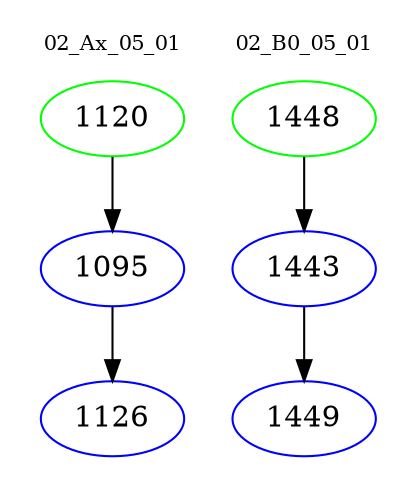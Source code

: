 digraph{
subgraph cluster_0 {
color = white
label = "02_Ax_05_01";
fontsize=10;
T0_1120 [label="1120", color="green"]
T0_1120 -> T0_1095 [color="black"]
T0_1095 [label="1095", color="blue"]
T0_1095 -> T0_1126 [color="black"]
T0_1126 [label="1126", color="blue"]
}
subgraph cluster_1 {
color = white
label = "02_B0_05_01";
fontsize=10;
T1_1448 [label="1448", color="green"]
T1_1448 -> T1_1443 [color="black"]
T1_1443 [label="1443", color="blue"]
T1_1443 -> T1_1449 [color="black"]
T1_1449 [label="1449", color="blue"]
}
}
